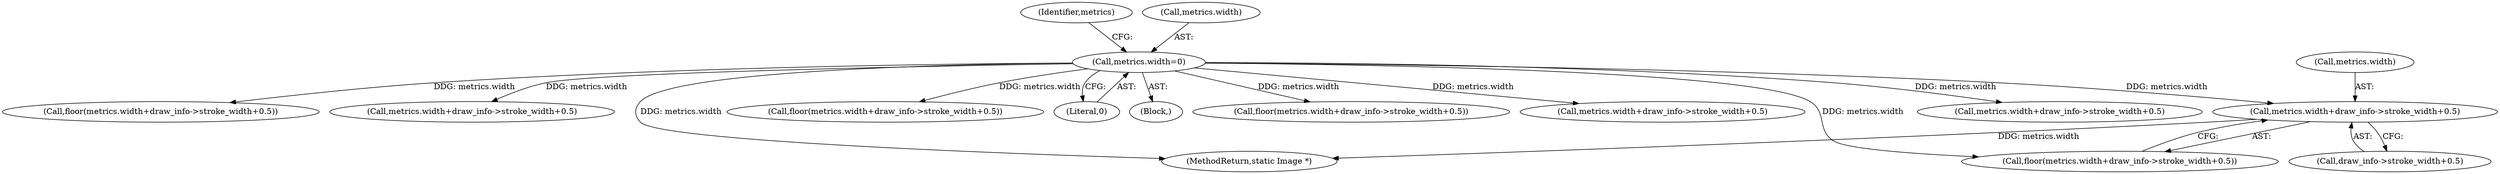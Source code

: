 digraph "0_ImageMagick_aeff00de228bc5a158c2a975ab47845d8a1db456_0@pointer" {
"1000478" [label="(Call,metrics.width+draw_info->stroke_width+0.5)"];
"1000200" [label="(Call,metrics.width=0)"];
"1000204" [label="(Literal,0)"];
"1000207" [label="(Identifier,metrics)"];
"1000635" [label="(Call,metrics.width+draw_info->stroke_width+0.5)"];
"1000201" [label="(Call,metrics.width)"];
"1000236" [label="(Call,floor(metrics.width+draw_info->stroke_width+0.5))"];
"1000338" [label="(Call,metrics.width+draw_info->stroke_width+0.5)"];
"1000478" [label="(Call,metrics.width+draw_info->stroke_width+0.5)"];
"1000477" [label="(Call,floor(metrics.width+draw_info->stroke_width+0.5))"];
"1000337" [label="(Call,floor(metrics.width+draw_info->stroke_width+0.5))"];
"1000106" [label="(Block,)"];
"1000634" [label="(Call,floor(metrics.width+draw_info->stroke_width+0.5))"];
"1000237" [label="(Call,metrics.width+draw_info->stroke_width+0.5)"];
"1000854" [label="(MethodReturn,static Image *)"];
"1000200" [label="(Call,metrics.width=0)"];
"1000482" [label="(Call,draw_info->stroke_width+0.5)"];
"1000479" [label="(Call,metrics.width)"];
"1000478" -> "1000477"  [label="AST: "];
"1000478" -> "1000482"  [label="CFG: "];
"1000479" -> "1000478"  [label="AST: "];
"1000482" -> "1000478"  [label="AST: "];
"1000477" -> "1000478"  [label="CFG: "];
"1000478" -> "1000854"  [label="DDG: metrics.width"];
"1000200" -> "1000478"  [label="DDG: metrics.width"];
"1000200" -> "1000106"  [label="AST: "];
"1000200" -> "1000204"  [label="CFG: "];
"1000201" -> "1000200"  [label="AST: "];
"1000204" -> "1000200"  [label="AST: "];
"1000207" -> "1000200"  [label="CFG: "];
"1000200" -> "1000854"  [label="DDG: metrics.width"];
"1000200" -> "1000236"  [label="DDG: metrics.width"];
"1000200" -> "1000237"  [label="DDG: metrics.width"];
"1000200" -> "1000337"  [label="DDG: metrics.width"];
"1000200" -> "1000338"  [label="DDG: metrics.width"];
"1000200" -> "1000477"  [label="DDG: metrics.width"];
"1000200" -> "1000634"  [label="DDG: metrics.width"];
"1000200" -> "1000635"  [label="DDG: metrics.width"];
}
